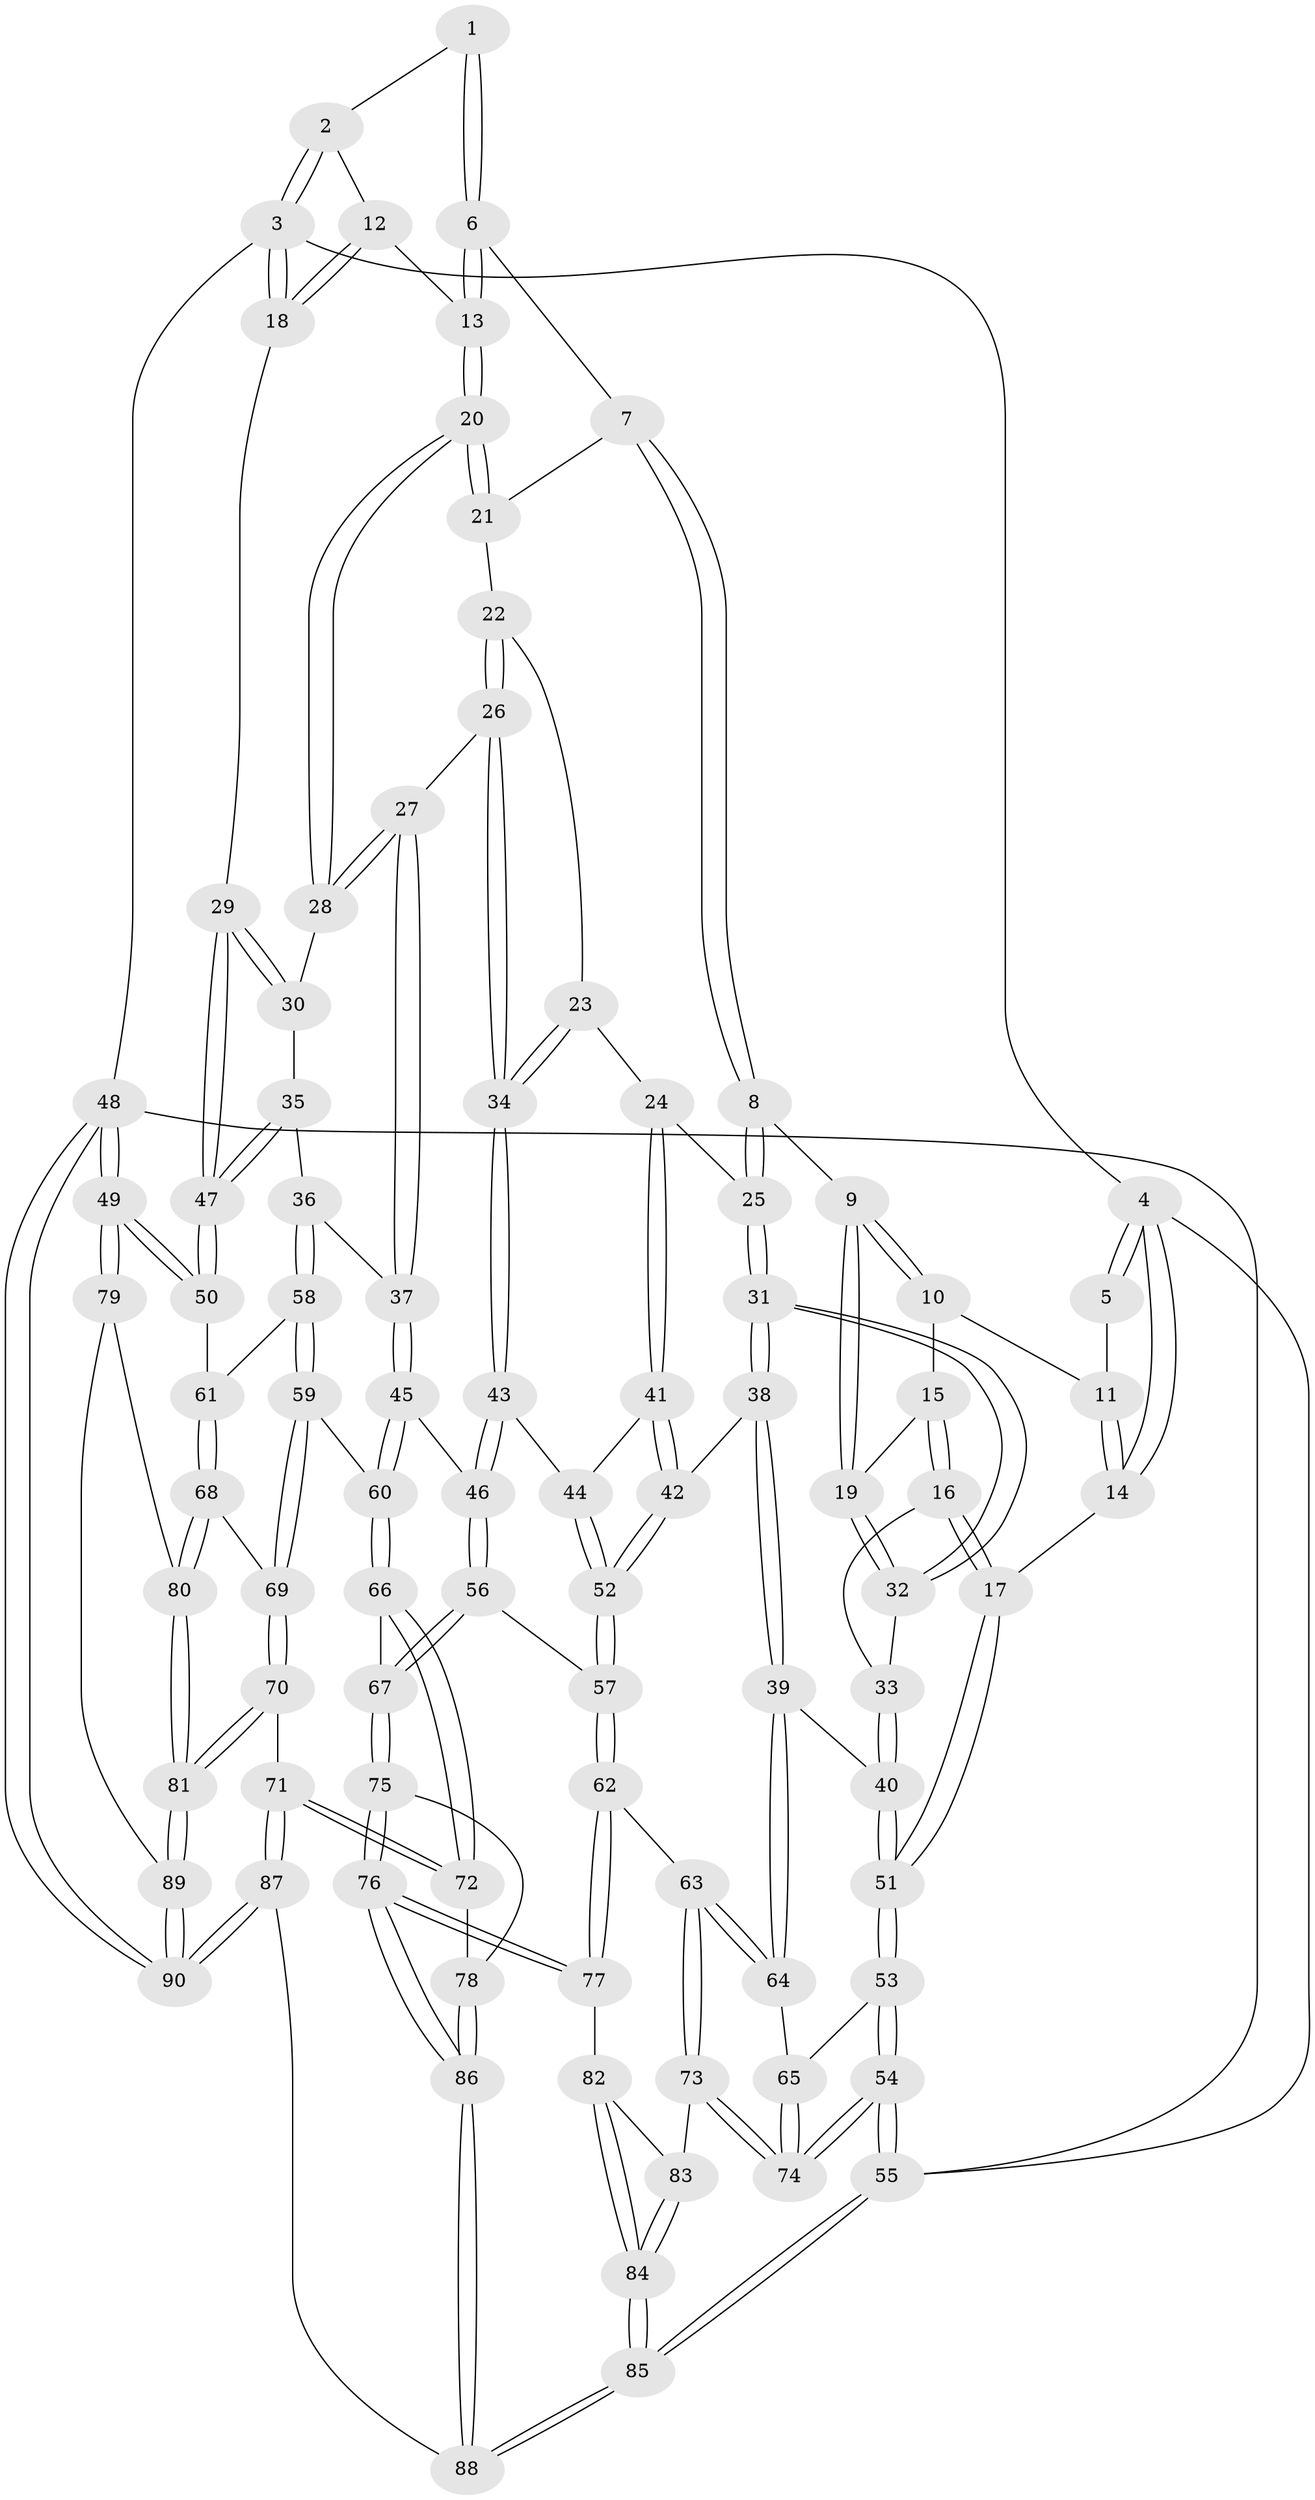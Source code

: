// coarse degree distribution, {3: 0.06349206349206349, 5: 0.5873015873015873, 9: 0.015873015873015872, 2: 0.015873015873015872, 4: 0.2222222222222222, 7: 0.031746031746031744, 6: 0.06349206349206349}
// Generated by graph-tools (version 1.1) at 2025/21/03/04/25 18:21:38]
// undirected, 90 vertices, 222 edges
graph export_dot {
graph [start="1"]
  node [color=gray90,style=filled];
  1 [pos="+0.3881478286302314+0"];
  2 [pos="+0.6137417144843048+0"];
  3 [pos="+1+0"];
  4 [pos="+0+0"];
  5 [pos="+0.2408212262781861+0"];
  6 [pos="+0.405537851975167+0.036472083036572796"];
  7 [pos="+0.3506355073731703+0.1783988186673102"];
  8 [pos="+0.289755367725189+0.219797107124138"];
  9 [pos="+0.2744047928170832+0.2198404275326485"];
  10 [pos="+0.17257215807195622+0.11458802578111314"];
  11 [pos="+0.16842585166029586+0.10516688918858813"];
  12 [pos="+0.6876439629429107+0.1355068816264821"];
  13 [pos="+0.6641410915858548+0.1802345645433116"];
  14 [pos="+0+0"];
  15 [pos="+0.04931117600114982+0.2145418286931171"];
  16 [pos="+0+0.17870103988138447"];
  17 [pos="+0+0.16585557699849013"];
  18 [pos="+1+0"];
  19 [pos="+0.17911373178674847+0.2874736135580359"];
  20 [pos="+0.6611709003028029+0.22932169079005552"];
  21 [pos="+0.39339369141541214+0.20288777731489047"];
  22 [pos="+0.45762406299128405+0.29510341552443586"];
  23 [pos="+0.4243545533712913+0.35749077043506206"];
  24 [pos="+0.38813601559593963+0.3734179881108444"];
  25 [pos="+0.33490375662749233+0.3448763065287465"];
  26 [pos="+0.5912067301099353+0.32370527801474447"];
  27 [pos="+0.6242604543355308+0.3077444269202983"];
  28 [pos="+0.6656080130423693+0.2504413521906966"];
  29 [pos="+1+0"];
  30 [pos="+0.7629168300585174+0.29940818033213434"];
  31 [pos="+0.240867504739622+0.4944531509489512"];
  32 [pos="+0.17355510663415544+0.30079256875521343"];
  33 [pos="+0.09185942974936169+0.3628957490514575"];
  34 [pos="+0.5270102828704302+0.3890165786692702"];
  35 [pos="+0.8392779478751511+0.395469343250895"];
  36 [pos="+0.8078846771899084+0.4907372802140052"];
  37 [pos="+0.655187334902617+0.49286002845238763"];
  38 [pos="+0.2381878459054597+0.5138008146804198"];
  39 [pos="+0.1368173523881056+0.5415569330408422"];
  40 [pos="+0.07334699381568974+0.5024785779519745"];
  41 [pos="+0.4123913496178526+0.4503645797800934"];
  42 [pos="+0.2829264859387136+0.5393581386139241"];
  43 [pos="+0.4933505646247845+0.47640400735816757"];
  44 [pos="+0.4449443138613102+0.4620763939284976"];
  45 [pos="+0.5959935519282329+0.5637088454900397"];
  46 [pos="+0.522836888691379+0.5401238057059464"];
  47 [pos="+1+0.35055001899167887"];
  48 [pos="+1+1"];
  49 [pos="+1+0.8644705426565231"];
  50 [pos="+1+0.587875817093881"];
  51 [pos="+0+0.5009958579488965"];
  52 [pos="+0.34831229420560256+0.6292067386491105"];
  53 [pos="+0+0.7073261725887486"];
  54 [pos="+0+1"];
  55 [pos="+0+1"];
  56 [pos="+0.3758491231663+0.6499392860121125"];
  57 [pos="+0.3607534294715543+0.6473971543688063"];
  58 [pos="+0.8268048523261766+0.5475618763252883"];
  59 [pos="+0.753568808450112+0.6376450530723804"];
  60 [pos="+0.623595328842089+0.6283363983476706"];
  61 [pos="+0.93182386274577+0.6028844780246904"];
  62 [pos="+0.271912411495507+0.746624543329895"];
  63 [pos="+0.13567914086143334+0.6895471806052219"];
  64 [pos="+0.11854163552691219+0.6530642917458372"];
  65 [pos="+0.0940924398037056+0.6598510853838109"];
  66 [pos="+0.6017175909087672+0.6999024616189854"];
  67 [pos="+0.42718956275335074+0.7026122584026828"];
  68 [pos="+0.8590909136569166+0.7414857452510486"];
  69 [pos="+0.7862597400029562+0.725711403215461"];
  70 [pos="+0.6835974074796723+0.8280604332940082"];
  71 [pos="+0.6531800921603553+0.8216417992195766"];
  72 [pos="+0.6269747312837972+0.8046308310329436"];
  73 [pos="+0.0881321115603682+0.8150025750856892"];
  74 [pos="+0+0.8767705880212735"];
  75 [pos="+0.44552385961948426+0.7852941231615536"];
  76 [pos="+0.3915212401180279+0.8760079937111659"];
  77 [pos="+0.26949098208651384+0.8055134424315787"];
  78 [pos="+0.5669417965520771+0.82586229283705"];
  79 [pos="+1+0.8496605173950795"];
  80 [pos="+0.8907823291193138+0.7877713261061039"];
  81 [pos="+0.7696816219604594+0.9198409708283325"];
  82 [pos="+0.233763178457999+0.8431811390759264"];
  83 [pos="+0.10293848699849817+0.8215074126909259"];
  84 [pos="+0.20710794479997816+1"];
  85 [pos="+0.20462628417797096+1"];
  86 [pos="+0.43191623359873127+1"];
  87 [pos="+0.5117258590336322+1"];
  88 [pos="+0.4241565074054387+1"];
  89 [pos="+0.7869033660813338+0.9743429744385745"];
  90 [pos="+0.7618427085539023+1"];
  1 -- 2;
  1 -- 6;
  1 -- 6;
  2 -- 3;
  2 -- 3;
  2 -- 12;
  3 -- 4;
  3 -- 18;
  3 -- 18;
  3 -- 48;
  4 -- 5;
  4 -- 5;
  4 -- 14;
  4 -- 14;
  4 -- 55;
  5 -- 11;
  6 -- 7;
  6 -- 13;
  6 -- 13;
  7 -- 8;
  7 -- 8;
  7 -- 21;
  8 -- 9;
  8 -- 25;
  8 -- 25;
  9 -- 10;
  9 -- 10;
  9 -- 19;
  9 -- 19;
  10 -- 11;
  10 -- 15;
  11 -- 14;
  11 -- 14;
  12 -- 13;
  12 -- 18;
  12 -- 18;
  13 -- 20;
  13 -- 20;
  14 -- 17;
  15 -- 16;
  15 -- 16;
  15 -- 19;
  16 -- 17;
  16 -- 17;
  16 -- 33;
  17 -- 51;
  17 -- 51;
  18 -- 29;
  19 -- 32;
  19 -- 32;
  20 -- 21;
  20 -- 21;
  20 -- 28;
  20 -- 28;
  21 -- 22;
  22 -- 23;
  22 -- 26;
  22 -- 26;
  23 -- 24;
  23 -- 34;
  23 -- 34;
  24 -- 25;
  24 -- 41;
  24 -- 41;
  25 -- 31;
  25 -- 31;
  26 -- 27;
  26 -- 34;
  26 -- 34;
  27 -- 28;
  27 -- 28;
  27 -- 37;
  27 -- 37;
  28 -- 30;
  29 -- 30;
  29 -- 30;
  29 -- 47;
  29 -- 47;
  30 -- 35;
  31 -- 32;
  31 -- 32;
  31 -- 38;
  31 -- 38;
  32 -- 33;
  33 -- 40;
  33 -- 40;
  34 -- 43;
  34 -- 43;
  35 -- 36;
  35 -- 47;
  35 -- 47;
  36 -- 37;
  36 -- 58;
  36 -- 58;
  37 -- 45;
  37 -- 45;
  38 -- 39;
  38 -- 39;
  38 -- 42;
  39 -- 40;
  39 -- 64;
  39 -- 64;
  40 -- 51;
  40 -- 51;
  41 -- 42;
  41 -- 42;
  41 -- 44;
  42 -- 52;
  42 -- 52;
  43 -- 44;
  43 -- 46;
  43 -- 46;
  44 -- 52;
  44 -- 52;
  45 -- 46;
  45 -- 60;
  45 -- 60;
  46 -- 56;
  46 -- 56;
  47 -- 50;
  47 -- 50;
  48 -- 49;
  48 -- 49;
  48 -- 90;
  48 -- 90;
  48 -- 55;
  49 -- 50;
  49 -- 50;
  49 -- 79;
  49 -- 79;
  50 -- 61;
  51 -- 53;
  51 -- 53;
  52 -- 57;
  52 -- 57;
  53 -- 54;
  53 -- 54;
  53 -- 65;
  54 -- 55;
  54 -- 55;
  54 -- 74;
  54 -- 74;
  55 -- 85;
  55 -- 85;
  56 -- 57;
  56 -- 67;
  56 -- 67;
  57 -- 62;
  57 -- 62;
  58 -- 59;
  58 -- 59;
  58 -- 61;
  59 -- 60;
  59 -- 69;
  59 -- 69;
  60 -- 66;
  60 -- 66;
  61 -- 68;
  61 -- 68;
  62 -- 63;
  62 -- 77;
  62 -- 77;
  63 -- 64;
  63 -- 64;
  63 -- 73;
  63 -- 73;
  64 -- 65;
  65 -- 74;
  65 -- 74;
  66 -- 67;
  66 -- 72;
  66 -- 72;
  67 -- 75;
  67 -- 75;
  68 -- 69;
  68 -- 80;
  68 -- 80;
  69 -- 70;
  69 -- 70;
  70 -- 71;
  70 -- 81;
  70 -- 81;
  71 -- 72;
  71 -- 72;
  71 -- 87;
  71 -- 87;
  72 -- 78;
  73 -- 74;
  73 -- 74;
  73 -- 83;
  75 -- 76;
  75 -- 76;
  75 -- 78;
  76 -- 77;
  76 -- 77;
  76 -- 86;
  76 -- 86;
  77 -- 82;
  78 -- 86;
  78 -- 86;
  79 -- 80;
  79 -- 89;
  80 -- 81;
  80 -- 81;
  81 -- 89;
  81 -- 89;
  82 -- 83;
  82 -- 84;
  82 -- 84;
  83 -- 84;
  83 -- 84;
  84 -- 85;
  84 -- 85;
  85 -- 88;
  85 -- 88;
  86 -- 88;
  86 -- 88;
  87 -- 88;
  87 -- 90;
  87 -- 90;
  89 -- 90;
  89 -- 90;
}
